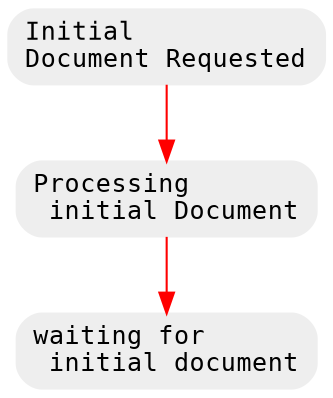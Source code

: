 digraph web_perform {
  node [ fontname = "Consolas", fontsize = 12, shape = "Mrecord" ];
  edge [ fontname = "Consolas", fontsize = 12 ];
  node [style="filled", color="#eeeeee"];
  edge [color="red"]

  idq [label="Initial \lDocument Requested"]
  processing [label="Processing\l initial Document"]
  waiting [label="waiting for\l initial document"]

  idq->processing
  processing->waiting
}
